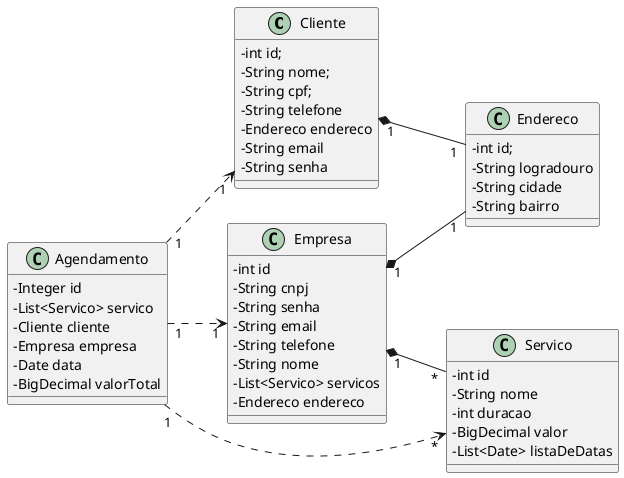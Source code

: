 @startuml

left to right direction
skinparam classAttributeIconSize 0


class Cliente {
    -int id;
    -String nome;
    -String cpf;
    -String telefone
    -Endereco endereco
    -String email
    -String senha
}

class Endereco {
    -int id;
    -String logradouro
    -String cidade
    -String bairro
}

class Servico {
    -int id
    -String nome
    -int duracao
    -BigDecimal valor
    -List<Date> listaDeDatas
}

class Agendamento {
    -Integer id
    -List<Servico> servico
    -Cliente cliente
    -Empresa empresa
    -Date data
    -BigDecimal valorTotal
}

class Empresa {
    -int id
    -String cnpj
    -String senha
    -String email
    -String telefone
    -String nome
    -List<Servico> servicos
    -Endereco endereco
}

Cliente "1" *-- "1" Endereco
Empresa "1" *-- "1" Endereco
Empresa "1" *-- "*" Servico
Agendamento "1" ..> "1" Empresa
Agendamento "1" ..> "1" Cliente
Agendamento "1" ..> "*" Servico

@enduml
